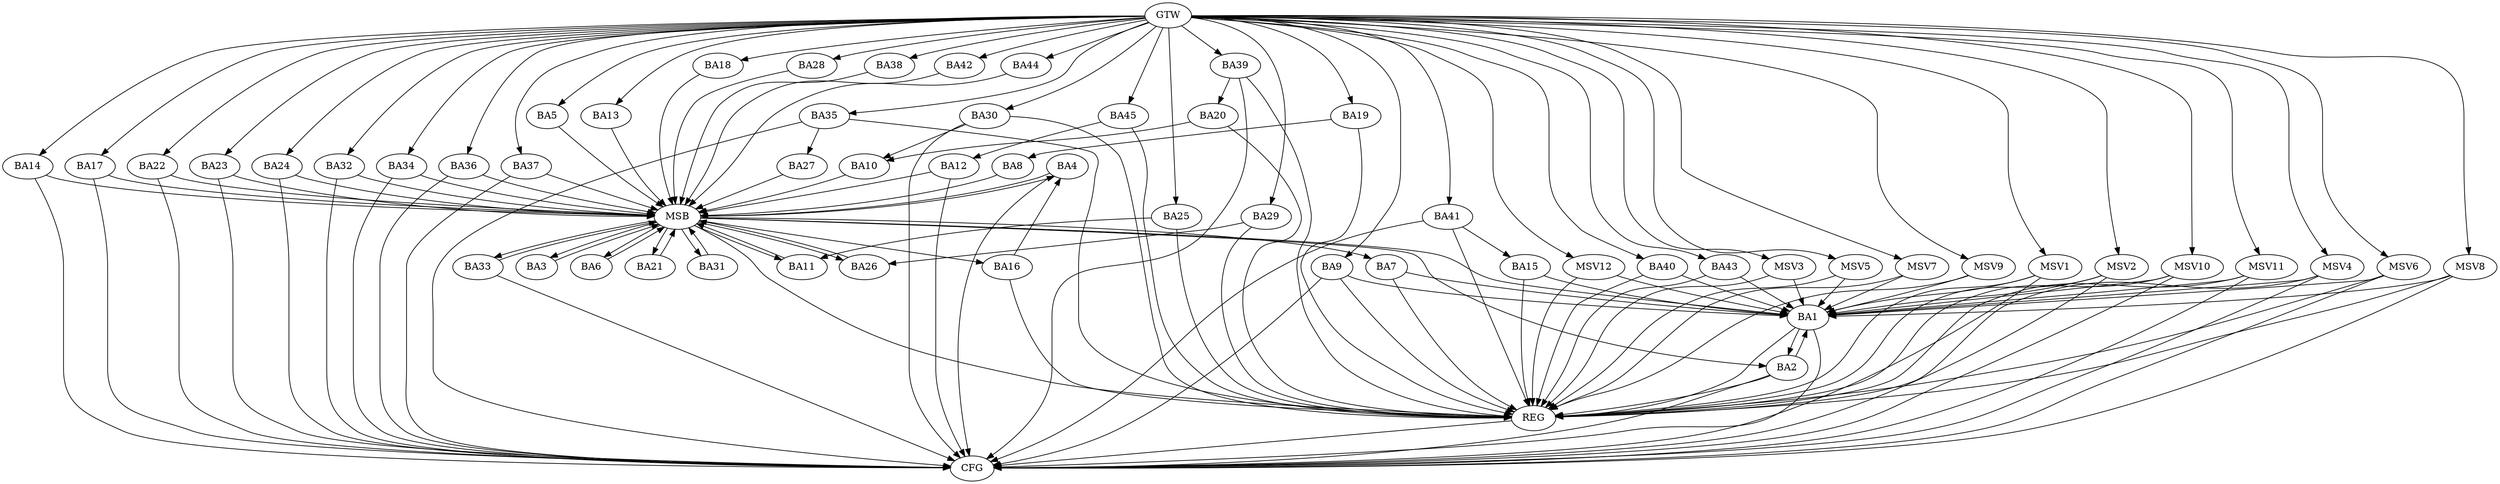 strict digraph G {
  BA1 [ label="BA1" ];
  BA2 [ label="BA2" ];
  BA3 [ label="BA3" ];
  BA4 [ label="BA4" ];
  BA5 [ label="BA5" ];
  BA6 [ label="BA6" ];
  BA7 [ label="BA7" ];
  BA8 [ label="BA8" ];
  BA9 [ label="BA9" ];
  BA10 [ label="BA10" ];
  BA11 [ label="BA11" ];
  BA12 [ label="BA12" ];
  BA13 [ label="BA13" ];
  BA14 [ label="BA14" ];
  BA15 [ label="BA15" ];
  BA16 [ label="BA16" ];
  BA17 [ label="BA17" ];
  BA18 [ label="BA18" ];
  BA19 [ label="BA19" ];
  BA20 [ label="BA20" ];
  BA21 [ label="BA21" ];
  BA22 [ label="BA22" ];
  BA23 [ label="BA23" ];
  BA24 [ label="BA24" ];
  BA25 [ label="BA25" ];
  BA26 [ label="BA26" ];
  BA27 [ label="BA27" ];
  BA28 [ label="BA28" ];
  BA29 [ label="BA29" ];
  BA30 [ label="BA30" ];
  BA31 [ label="BA31" ];
  BA32 [ label="BA32" ];
  BA33 [ label="BA33" ];
  BA34 [ label="BA34" ];
  BA35 [ label="BA35" ];
  BA36 [ label="BA36" ];
  BA37 [ label="BA37" ];
  BA38 [ label="BA38" ];
  BA39 [ label="BA39" ];
  BA40 [ label="BA40" ];
  BA41 [ label="BA41" ];
  BA42 [ label="BA42" ];
  BA43 [ label="BA43" ];
  BA44 [ label="BA44" ];
  BA45 [ label="BA45" ];
  GTW [ label="GTW" ];
  REG [ label="REG" ];
  MSB [ label="MSB" ];
  CFG [ label="CFG" ];
  MSV1 [ label="MSV1" ];
  MSV2 [ label="MSV2" ];
  MSV3 [ label="MSV3" ];
  MSV4 [ label="MSV4" ];
  MSV5 [ label="MSV5" ];
  MSV6 [ label="MSV6" ];
  MSV7 [ label="MSV7" ];
  MSV8 [ label="MSV8" ];
  MSV9 [ label="MSV9" ];
  MSV10 [ label="MSV10" ];
  MSV11 [ label="MSV11" ];
  MSV12 [ label="MSV12" ];
  BA1 -> BA2;
  BA2 -> BA1;
  BA7 -> BA1;
  BA9 -> BA1;
  BA15 -> BA1;
  BA16 -> BA4;
  BA19 -> BA8;
  BA20 -> BA10;
  BA25 -> BA11;
  BA29 -> BA26;
  BA30 -> BA10;
  BA35 -> BA27;
  BA39 -> BA20;
  BA40 -> BA1;
  BA41 -> BA15;
  BA43 -> BA1;
  BA45 -> BA12;
  GTW -> BA5;
  GTW -> BA9;
  GTW -> BA13;
  GTW -> BA14;
  GTW -> BA17;
  GTW -> BA18;
  GTW -> BA19;
  GTW -> BA22;
  GTW -> BA23;
  GTW -> BA24;
  GTW -> BA25;
  GTW -> BA28;
  GTW -> BA29;
  GTW -> BA30;
  GTW -> BA32;
  GTW -> BA34;
  GTW -> BA35;
  GTW -> BA36;
  GTW -> BA37;
  GTW -> BA38;
  GTW -> BA39;
  GTW -> BA40;
  GTW -> BA41;
  GTW -> BA42;
  GTW -> BA43;
  GTW -> BA44;
  GTW -> BA45;
  BA1 -> REG;
  BA2 -> REG;
  BA7 -> REG;
  BA9 -> REG;
  BA15 -> REG;
  BA16 -> REG;
  BA19 -> REG;
  BA20 -> REG;
  BA25 -> REG;
  BA29 -> REG;
  BA30 -> REG;
  BA35 -> REG;
  BA39 -> REG;
  BA40 -> REG;
  BA41 -> REG;
  BA43 -> REG;
  BA45 -> REG;
  BA3 -> MSB;
  MSB -> BA2;
  MSB -> REG;
  BA4 -> MSB;
  BA5 -> MSB;
  BA6 -> MSB;
  BA8 -> MSB;
  BA10 -> MSB;
  MSB -> BA4;
  BA11 -> MSB;
  MSB -> BA1;
  BA12 -> MSB;
  BA13 -> MSB;
  BA14 -> MSB;
  BA17 -> MSB;
  BA18 -> MSB;
  BA21 -> MSB;
  MSB -> BA3;
  BA22 -> MSB;
  BA23 -> MSB;
  MSB -> BA16;
  BA24 -> MSB;
  BA26 -> MSB;
  BA27 -> MSB;
  MSB -> BA26;
  BA28 -> MSB;
  BA31 -> MSB;
  MSB -> BA21;
  BA32 -> MSB;
  BA33 -> MSB;
  MSB -> BA31;
  BA34 -> MSB;
  MSB -> BA7;
  BA36 -> MSB;
  BA37 -> MSB;
  MSB -> BA11;
  BA38 -> MSB;
  MSB -> BA6;
  BA42 -> MSB;
  BA44 -> MSB;
  MSB -> BA33;
  BA34 -> CFG;
  BA14 -> CFG;
  BA1 -> CFG;
  BA24 -> CFG;
  BA37 -> CFG;
  BA22 -> CFG;
  BA2 -> CFG;
  BA41 -> CFG;
  BA30 -> CFG;
  BA4 -> CFG;
  BA39 -> CFG;
  BA33 -> CFG;
  BA32 -> CFG;
  BA12 -> CFG;
  BA9 -> CFG;
  BA35 -> CFG;
  BA36 -> CFG;
  BA17 -> CFG;
  BA23 -> CFG;
  REG -> CFG;
  MSV1 -> BA1;
  MSV2 -> BA1;
  MSV3 -> BA1;
  MSV4 -> BA1;
  MSV5 -> BA1;
  GTW -> MSV1;
  MSV1 -> REG;
  MSV1 -> CFG;
  GTW -> MSV2;
  MSV2 -> REG;
  MSV2 -> CFG;
  GTW -> MSV3;
  MSV3 -> REG;
  GTW -> MSV4;
  MSV4 -> REG;
  MSV4 -> CFG;
  GTW -> MSV5;
  MSV5 -> REG;
  MSV6 -> BA1;
  MSV7 -> BA1;
  GTW -> MSV6;
  MSV6 -> REG;
  MSV6 -> CFG;
  GTW -> MSV7;
  MSV7 -> REG;
  MSV8 -> BA1;
  MSV9 -> BA1;
  GTW -> MSV8;
  MSV8 -> REG;
  MSV8 -> CFG;
  GTW -> MSV9;
  MSV9 -> REG;
  MSV10 -> BA1;
  GTW -> MSV10;
  MSV10 -> REG;
  MSV10 -> CFG;
  MSV11 -> BA1;
  GTW -> MSV11;
  MSV11 -> REG;
  MSV11 -> CFG;
  MSV12 -> BA1;
  GTW -> MSV12;
  MSV12 -> REG;
}
